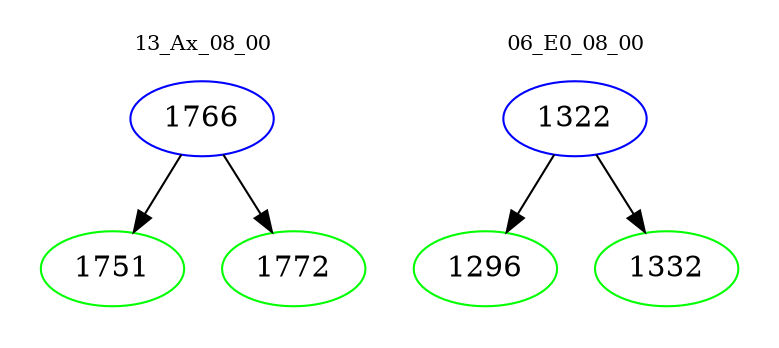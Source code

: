 digraph{
subgraph cluster_0 {
color = white
label = "13_Ax_08_00";
fontsize=10;
T0_1766 [label="1766", color="blue"]
T0_1766 -> T0_1751 [color="black"]
T0_1751 [label="1751", color="green"]
T0_1766 -> T0_1772 [color="black"]
T0_1772 [label="1772", color="green"]
}
subgraph cluster_1 {
color = white
label = "06_E0_08_00";
fontsize=10;
T1_1322 [label="1322", color="blue"]
T1_1322 -> T1_1296 [color="black"]
T1_1296 [label="1296", color="green"]
T1_1322 -> T1_1332 [color="black"]
T1_1332 [label="1332", color="green"]
}
}
